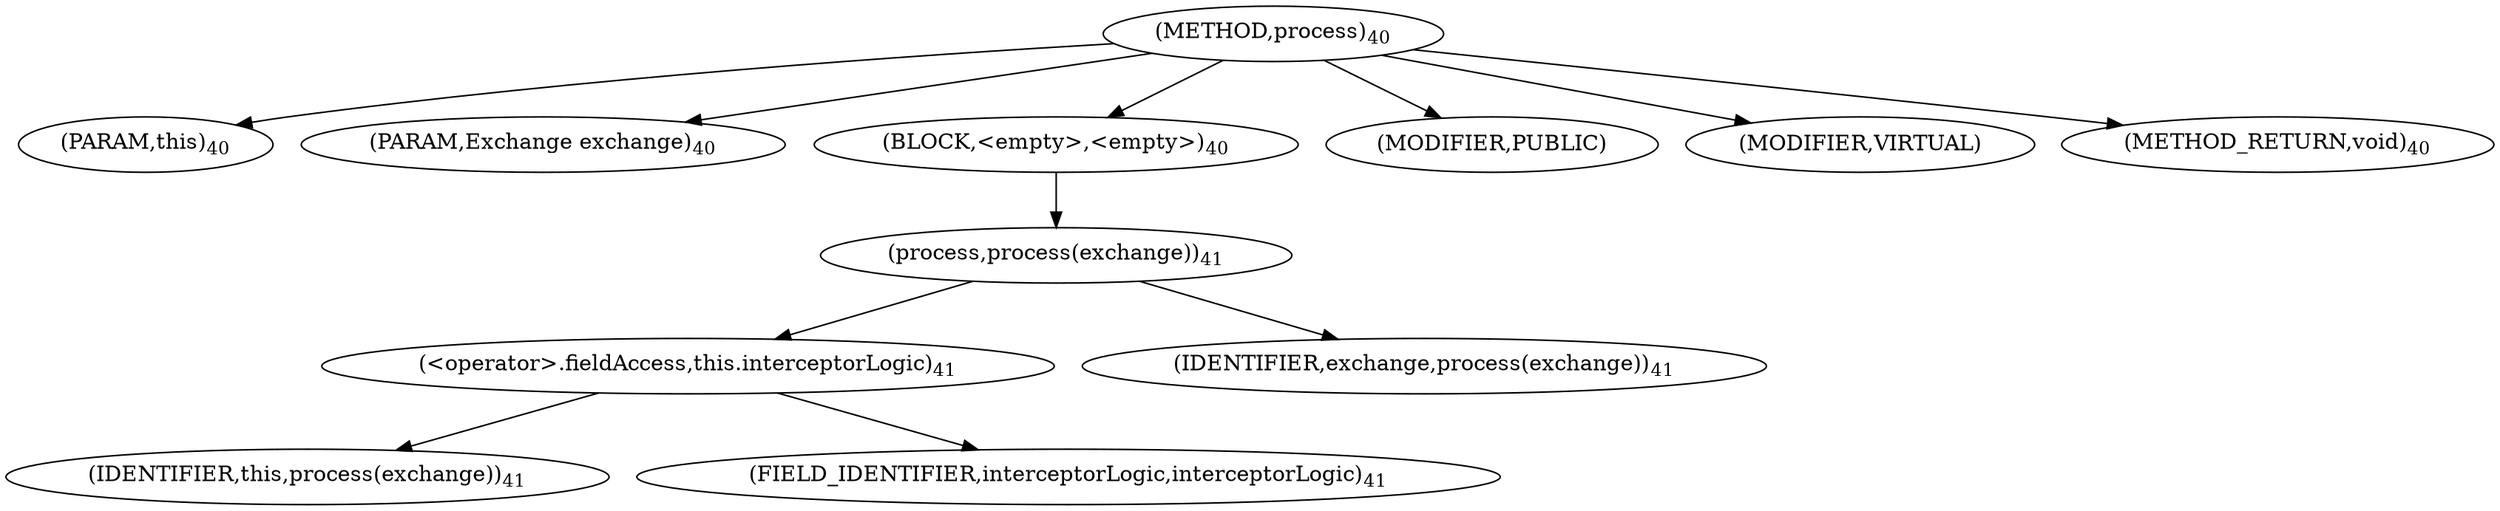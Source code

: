 digraph "process" {  
"32" [label = <(METHOD,process)<SUB>40</SUB>> ]
"33" [label = <(PARAM,this)<SUB>40</SUB>> ]
"34" [label = <(PARAM,Exchange exchange)<SUB>40</SUB>> ]
"35" [label = <(BLOCK,&lt;empty&gt;,&lt;empty&gt;)<SUB>40</SUB>> ]
"36" [label = <(process,process(exchange))<SUB>41</SUB>> ]
"37" [label = <(&lt;operator&gt;.fieldAccess,this.interceptorLogic)<SUB>41</SUB>> ]
"38" [label = <(IDENTIFIER,this,process(exchange))<SUB>41</SUB>> ]
"39" [label = <(FIELD_IDENTIFIER,interceptorLogic,interceptorLogic)<SUB>41</SUB>> ]
"40" [label = <(IDENTIFIER,exchange,process(exchange))<SUB>41</SUB>> ]
"41" [label = <(MODIFIER,PUBLIC)> ]
"42" [label = <(MODIFIER,VIRTUAL)> ]
"43" [label = <(METHOD_RETURN,void)<SUB>40</SUB>> ]
  "32" -> "33" 
  "32" -> "34" 
  "32" -> "35" 
  "32" -> "41" 
  "32" -> "42" 
  "32" -> "43" 
  "35" -> "36" 
  "36" -> "37" 
  "36" -> "40" 
  "37" -> "38" 
  "37" -> "39" 
}
